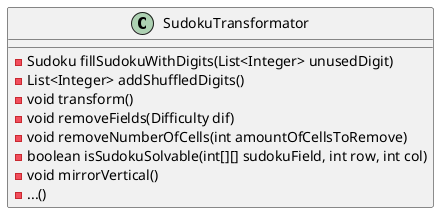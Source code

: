 @startuml
class SudokuTransformator {
   - Sudoku fillSudokuWithDigits(List<Integer> unusedDigit)
   - List<Integer> addShuffledDigits()
   - void transform()
   - void removeFields(Difficulty dif)
   - void removeNumberOfCells(int amountOfCellsToRemove)
   - boolean isSudokuSolvable(int[][] sudokuField, int row, int col)
   - void mirrorVertical()
   - ...()
}
@enduml
